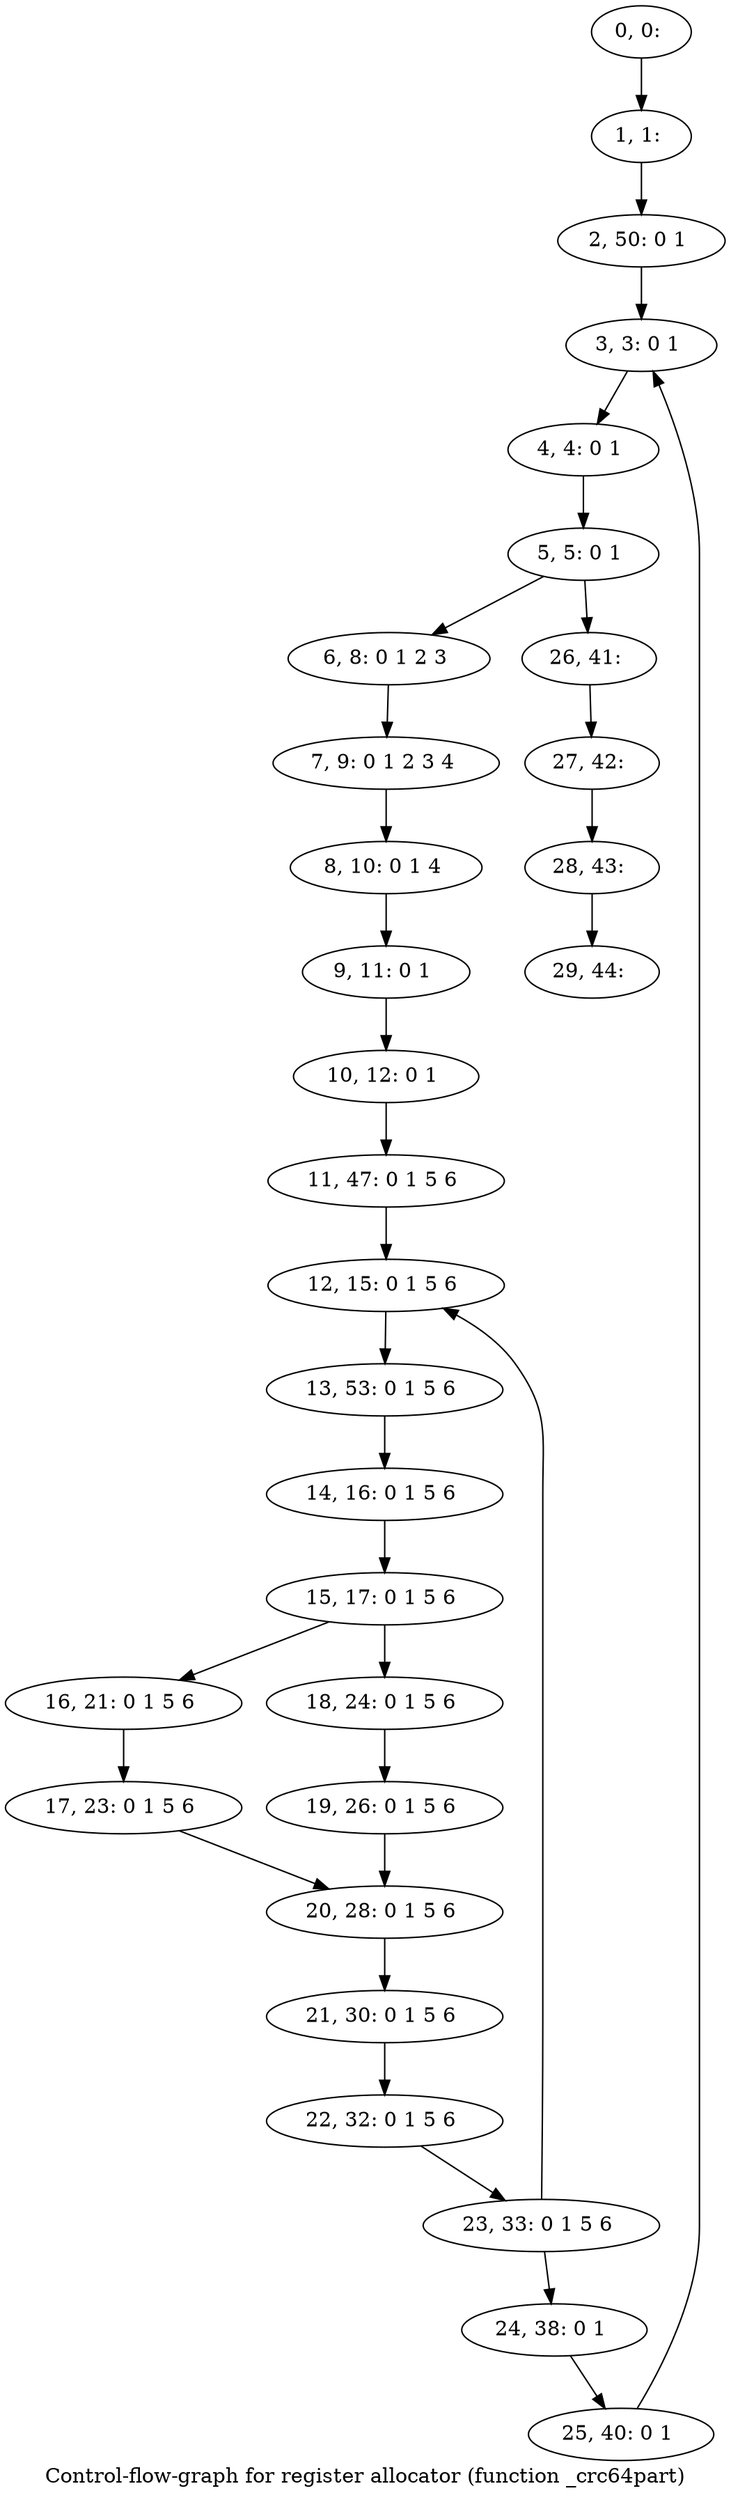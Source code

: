digraph G {
graph [label="Control-flow-graph for register allocator (function _crc64part)"]
0[label="0, 0: "];
1[label="1, 1: "];
2[label="2, 50: 0 1 "];
3[label="3, 3: 0 1 "];
4[label="4, 4: 0 1 "];
5[label="5, 5: 0 1 "];
6[label="6, 8: 0 1 2 3 "];
7[label="7, 9: 0 1 2 3 4 "];
8[label="8, 10: 0 1 4 "];
9[label="9, 11: 0 1 "];
10[label="10, 12: 0 1 "];
11[label="11, 47: 0 1 5 6 "];
12[label="12, 15: 0 1 5 6 "];
13[label="13, 53: 0 1 5 6 "];
14[label="14, 16: 0 1 5 6 "];
15[label="15, 17: 0 1 5 6 "];
16[label="16, 21: 0 1 5 6 "];
17[label="17, 23: 0 1 5 6 "];
18[label="18, 24: 0 1 5 6 "];
19[label="19, 26: 0 1 5 6 "];
20[label="20, 28: 0 1 5 6 "];
21[label="21, 30: 0 1 5 6 "];
22[label="22, 32: 0 1 5 6 "];
23[label="23, 33: 0 1 5 6 "];
24[label="24, 38: 0 1 "];
25[label="25, 40: 0 1 "];
26[label="26, 41: "];
27[label="27, 42: "];
28[label="28, 43: "];
29[label="29, 44: "];
0->1 ;
1->2 ;
2->3 ;
3->4 ;
4->5 ;
5->6 ;
5->26 ;
6->7 ;
7->8 ;
8->9 ;
9->10 ;
10->11 ;
11->12 ;
12->13 ;
13->14 ;
14->15 ;
15->16 ;
15->18 ;
16->17 ;
17->20 ;
18->19 ;
19->20 ;
20->21 ;
21->22 ;
22->23 ;
23->24 ;
23->12 ;
24->25 ;
25->3 ;
26->27 ;
27->28 ;
28->29 ;
}
